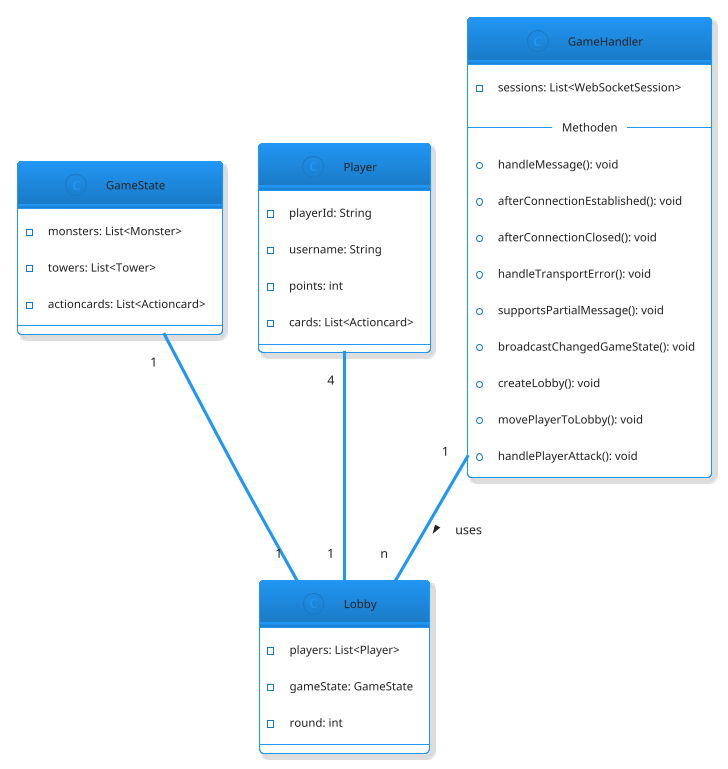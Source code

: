 @startuml
'https://plantuml.com/class-diagram
!theme materia-outline
class GameState{
    - monsters: List<Monster>
    - towers: List<Tower>
    - actioncards: List<Actioncard>
}

class Player{
    - playerId: String
    - username: String
    - points: int
    - cards: List<Actioncard>
}

class GameHandler{
    - sessions: List<WebSocketSession>
    --Methoden--
    + handleMessage(): void
    + afterConnectionEstablished(): void
    + afterConnectionClosed(): void
    + handleTransportError(): void
    + supportsPartialMessage(): void
    + broadcastChangedGameState(): void
    + createLobby(): void
    + movePlayerToLobby(): void
    + handlePlayerAttack(): void
}

class Lobby{
    - players: List<Player>
    - gameState: GameState
    - round: int
}

GameState "1" -- "1" Lobby
Player "4" -- "1" Lobby
GameHandler "1" -- "n" Lobby : uses >


@enduml
